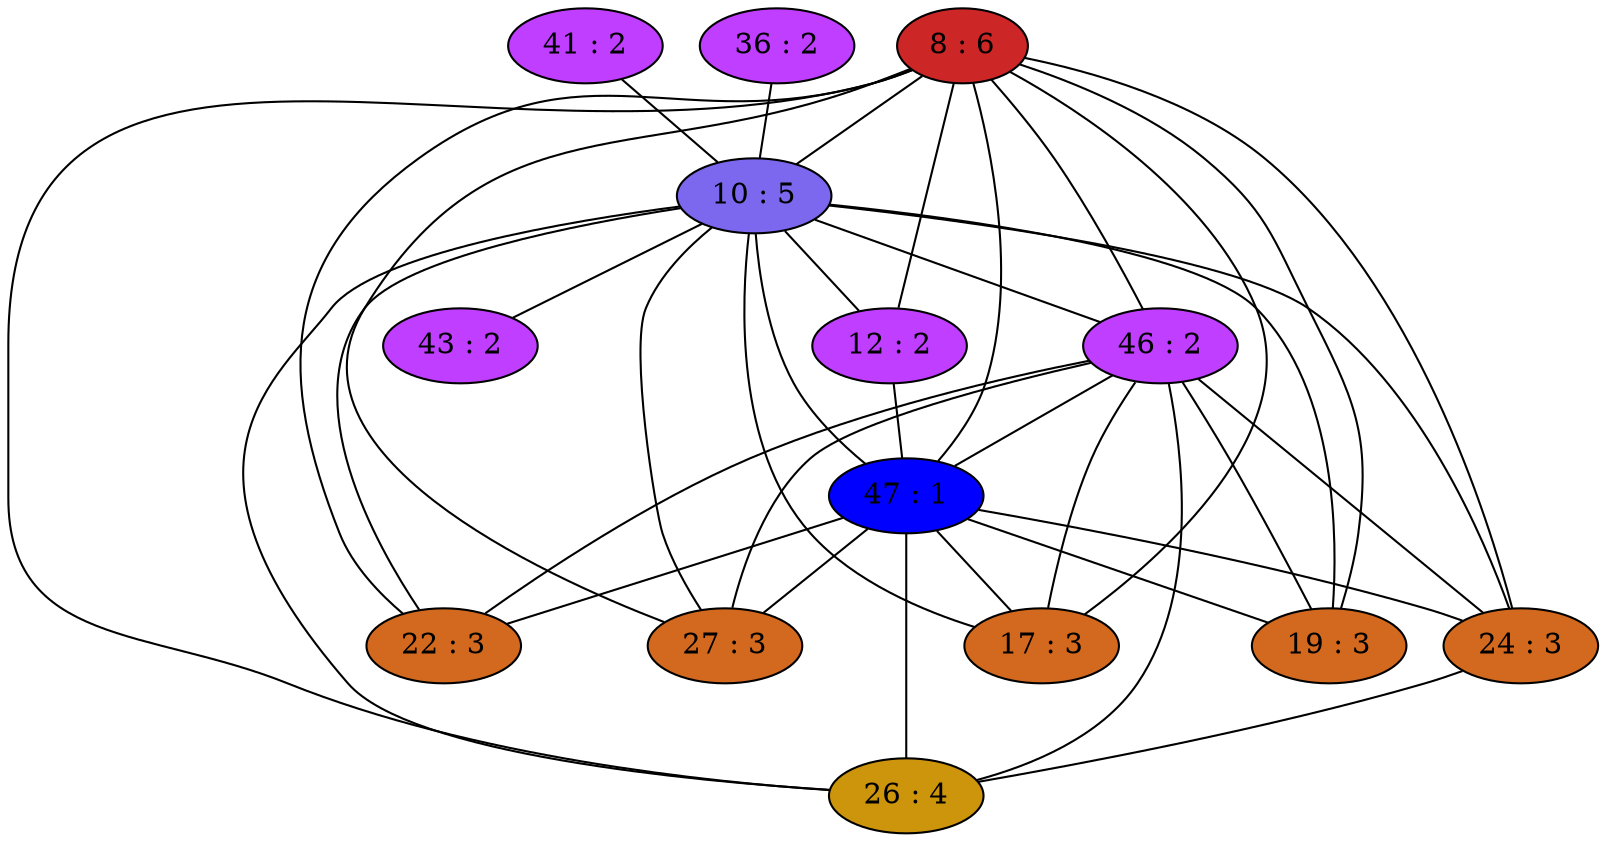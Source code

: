 strict graph {
36[label="36 : 2" style=filled fillcolor="darkorchid1"];
36 -- 10
8[label="8 : 6" style=filled fillcolor="firebrick3"];
8 -- 17
8 -- 19
8 -- 22
8 -- 24
8 -- 26
8 -- 10
8 -- 27
8 -- 12
8 -- 46
8 -- 47
41[label="41 : 2" style=filled fillcolor="darkorchid1"];
41 -- 10
10[label="10 : 5" style=filled fillcolor="mediumslateblue"];
10 -- 36
10 -- 8
10 -- 41
10 -- 43
10 -- 12
10 -- 46
10 -- 47
10 -- 17
10 -- 19
10 -- 22
10 -- 24
10 -- 26
10 -- 27
43[label="43 : 2" style=filled fillcolor="darkorchid1"];
43 -- 10
12[label="12 : 2" style=filled fillcolor="darkorchid1"];
12 -- 8
12 -- 10
12 -- 47
46[label="46 : 2" style=filled fillcolor="darkorchid1"];
46 -- 17
46 -- 19
46 -- 22
46 -- 24
46 -- 8
46 -- 10
46 -- 26
46 -- 27
46 -- 47
47[label="47 : 1" style=filled fillcolor="blue1"];
47 -- 17
47 -- 19
47 -- 22
47 -- 24
47 -- 8
47 -- 26
47 -- 10
47 -- 27
47 -- 12
47 -- 46
17[label="17 : 3" style=filled fillcolor="chocolate"];
17 -- 8
17 -- 10
17 -- 46
17 -- 47
19[label="19 : 3" style=filled fillcolor="chocolate"];
19 -- 8
19 -- 10
19 -- 46
19 -- 47
22[label="22 : 3" style=filled fillcolor="chocolate"];
22 -- 8
22 -- 10
22 -- 46
22 -- 47
24[label="24 : 3" style=filled fillcolor="chocolate"];
24 -- 8
24 -- 26
24 -- 10
24 -- 46
24 -- 47
26[label="26 : 4" style=filled fillcolor="darkgoldenrod3"];
26 -- 8
26 -- 24
26 -- 10
26 -- 46
26 -- 47
27[label="27 : 3" style=filled fillcolor="chocolate"];
27 -- 8
27 -- 10
27 -- 46
27 -- 47
}